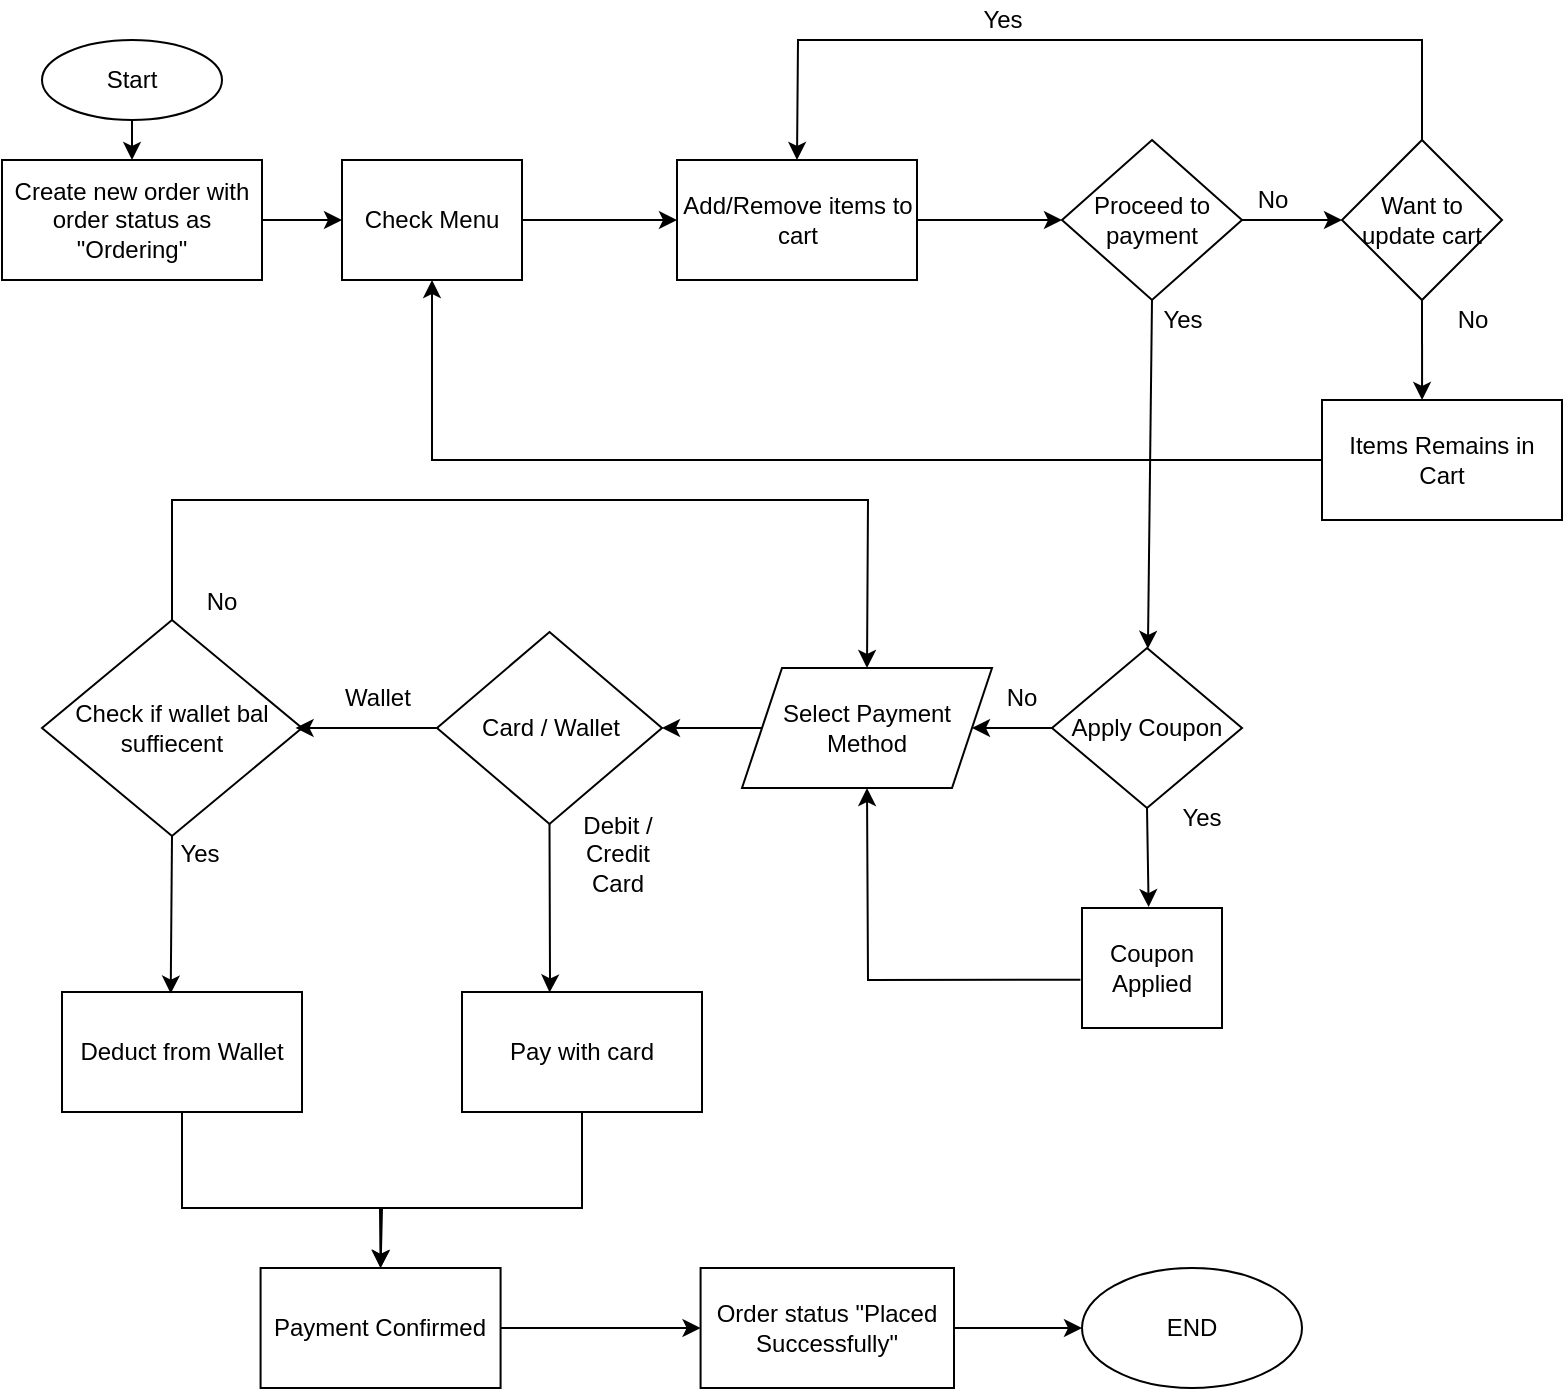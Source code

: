 <mxfile version="17.2.1" type="device"><diagram id="C5RBs43oDa-KdzZeNtuy" name="Page-1"><mxGraphModel dx="946" dy="605" grid="0" gridSize="10" guides="1" tooltips="1" connect="1" arrows="1" fold="1" page="1" pageScale="1" pageWidth="827" pageHeight="1169" math="0" shadow="0"><root><mxCell id="WIyWlLk6GJQsqaUBKTNV-0"/><mxCell id="WIyWlLk6GJQsqaUBKTNV-1" parent="WIyWlLk6GJQsqaUBKTNV-0"/><mxCell id="ncswwKPlATY8n-K0FVhV-0" value="Start" style="ellipse;whiteSpace=wrap;html=1;" parent="WIyWlLk6GJQsqaUBKTNV-1" vertex="1"><mxGeometry x="60" y="50" width="90" height="40" as="geometry"/></mxCell><mxCell id="ncswwKPlATY8n-K0FVhV-1" value="Create new order with order status as &quot;Ordering&quot;" style="rounded=0;whiteSpace=wrap;html=1;" parent="WIyWlLk6GJQsqaUBKTNV-1" vertex="1"><mxGeometry x="40" y="110" width="130" height="60" as="geometry"/></mxCell><mxCell id="ncswwKPlATY8n-K0FVhV-6" value="Check Menu" style="rounded=0;whiteSpace=wrap;html=1;" parent="WIyWlLk6GJQsqaUBKTNV-1" vertex="1"><mxGeometry x="210" y="110" width="90" height="60" as="geometry"/></mxCell><mxCell id="ncswwKPlATY8n-K0FVhV-7" value="Add/Remove items to cart" style="rounded=0;whiteSpace=wrap;html=1;" parent="WIyWlLk6GJQsqaUBKTNV-1" vertex="1"><mxGeometry x="377.5" y="110" width="120" height="60" as="geometry"/></mxCell><mxCell id="ncswwKPlATY8n-K0FVhV-8" value="Proceed to payment" style="rhombus;whiteSpace=wrap;html=1;" parent="WIyWlLk6GJQsqaUBKTNV-1" vertex="1"><mxGeometry x="570" y="100" width="90" height="80" as="geometry"/></mxCell><mxCell id="ncswwKPlATY8n-K0FVhV-9" value="Want to update cart" style="rhombus;whiteSpace=wrap;html=1;" parent="WIyWlLk6GJQsqaUBKTNV-1" vertex="1"><mxGeometry x="710" y="100" width="80" height="80" as="geometry"/></mxCell><mxCell id="ncswwKPlATY8n-K0FVhV-12" value="" style="endArrow=classic;html=1;rounded=0;exitX=0.5;exitY=1;exitDx=0;exitDy=0;entryX=0.5;entryY=0;entryDx=0;entryDy=0;" parent="WIyWlLk6GJQsqaUBKTNV-1" source="ncswwKPlATY8n-K0FVhV-0" target="ncswwKPlATY8n-K0FVhV-1" edge="1"><mxGeometry width="50" height="50" relative="1" as="geometry"><mxPoint x="160" y="100" as="sourcePoint"/><mxPoint x="210" y="50" as="targetPoint"/></mxGeometry></mxCell><mxCell id="ncswwKPlATY8n-K0FVhV-13" value="" style="endArrow=classic;html=1;rounded=0;exitX=1;exitY=0.5;exitDx=0;exitDy=0;entryX=0;entryY=0.5;entryDx=0;entryDy=0;" parent="WIyWlLk6GJQsqaUBKTNV-1" source="ncswwKPlATY8n-K0FVhV-1" target="ncswwKPlATY8n-K0FVhV-6" edge="1"><mxGeometry width="50" height="50" relative="1" as="geometry"><mxPoint x="160" y="240" as="sourcePoint"/><mxPoint x="210" y="190" as="targetPoint"/></mxGeometry></mxCell><mxCell id="ncswwKPlATY8n-K0FVhV-14" value="" style="endArrow=classic;html=1;rounded=0;exitX=1;exitY=0.5;exitDx=0;exitDy=0;entryX=0;entryY=0.5;entryDx=0;entryDy=0;" parent="WIyWlLk6GJQsqaUBKTNV-1" source="ncswwKPlATY8n-K0FVhV-6" target="ncswwKPlATY8n-K0FVhV-7" edge="1"><mxGeometry width="50" height="50" relative="1" as="geometry"><mxPoint x="300" y="240" as="sourcePoint"/><mxPoint x="350" y="190" as="targetPoint"/></mxGeometry></mxCell><mxCell id="ncswwKPlATY8n-K0FVhV-15" value="" style="endArrow=classic;html=1;rounded=0;exitX=1;exitY=0.5;exitDx=0;exitDy=0;entryX=0;entryY=0.5;entryDx=0;entryDy=0;" parent="WIyWlLk6GJQsqaUBKTNV-1" source="ncswwKPlATY8n-K0FVhV-7" target="ncswwKPlATY8n-K0FVhV-8" edge="1"><mxGeometry width="50" height="50" relative="1" as="geometry"><mxPoint x="470" y="240" as="sourcePoint"/><mxPoint x="520" y="190" as="targetPoint"/></mxGeometry></mxCell><mxCell id="ncswwKPlATY8n-K0FVhV-16" value="" style="endArrow=classic;html=1;rounded=0;exitX=1;exitY=0.5;exitDx=0;exitDy=0;" parent="WIyWlLk6GJQsqaUBKTNV-1" source="ncswwKPlATY8n-K0FVhV-8" target="ncswwKPlATY8n-K0FVhV-9" edge="1"><mxGeometry width="50" height="50" relative="1" as="geometry"><mxPoint x="590" y="270" as="sourcePoint"/><mxPoint x="640" y="220" as="targetPoint"/></mxGeometry></mxCell><mxCell id="ncswwKPlATY8n-K0FVhV-17" value="" style="endArrow=classic;html=1;rounded=0;exitX=0.5;exitY=0;exitDx=0;exitDy=0;entryX=0.5;entryY=0;entryDx=0;entryDy=0;" parent="WIyWlLk6GJQsqaUBKTNV-1" source="ncswwKPlATY8n-K0FVhV-9" target="ncswwKPlATY8n-K0FVhV-7" edge="1"><mxGeometry width="50" height="50" relative="1" as="geometry"><mxPoint x="430" y="90" as="sourcePoint"/><mxPoint x="250" y="100" as="targetPoint"/><Array as="points"><mxPoint x="750" y="50"/><mxPoint x="438" y="50"/></Array></mxGeometry></mxCell><mxCell id="ncswwKPlATY8n-K0FVhV-18" value="" style="endArrow=classic;html=1;rounded=0;exitX=0.5;exitY=1;exitDx=0;exitDy=0;" parent="WIyWlLk6GJQsqaUBKTNV-1" source="ncswwKPlATY8n-K0FVhV-8" target="ncswwKPlATY8n-K0FVhV-28" edge="1"><mxGeometry width="50" height="50" relative="1" as="geometry"><mxPoint x="520" y="240" as="sourcePoint"/><mxPoint x="545" y="310" as="targetPoint"/></mxGeometry></mxCell><mxCell id="ncswwKPlATY8n-K0FVhV-20" value="Yes" style="text;html=1;align=center;verticalAlign=middle;resizable=0;points=[];autosize=1;strokeColor=none;fillColor=none;" parent="WIyWlLk6GJQsqaUBKTNV-1" vertex="1"><mxGeometry x="520" y="30" width="40" height="20" as="geometry"/></mxCell><mxCell id="ncswwKPlATY8n-K0FVhV-21" value="Yes" style="text;html=1;align=center;verticalAlign=middle;resizable=0;points=[];autosize=1;strokeColor=none;fillColor=none;" parent="WIyWlLk6GJQsqaUBKTNV-1" vertex="1"><mxGeometry x="610" y="180" width="40" height="20" as="geometry"/></mxCell><mxCell id="ncswwKPlATY8n-K0FVhV-22" value="No" style="text;html=1;align=center;verticalAlign=middle;resizable=0;points=[];autosize=1;strokeColor=none;fillColor=none;" parent="WIyWlLk6GJQsqaUBKTNV-1" vertex="1"><mxGeometry x="760" y="180" width="30" height="20" as="geometry"/></mxCell><mxCell id="ncswwKPlATY8n-K0FVhV-23" value="No" style="text;html=1;align=center;verticalAlign=middle;resizable=0;points=[];autosize=1;strokeColor=none;fillColor=none;" parent="WIyWlLk6GJQsqaUBKTNV-1" vertex="1"><mxGeometry x="660" y="120" width="30" height="20" as="geometry"/></mxCell><mxCell id="ncswwKPlATY8n-K0FVhV-24" value="Items Remains in Cart" style="rounded=0;whiteSpace=wrap;html=1;" parent="WIyWlLk6GJQsqaUBKTNV-1" vertex="1"><mxGeometry x="700" y="230" width="120" height="60" as="geometry"/></mxCell><mxCell id="ncswwKPlATY8n-K0FVhV-25" value="" style="endArrow=classic;html=1;rounded=0;entryX=0.5;entryY=1;entryDx=0;entryDy=0;exitX=0;exitY=0.5;exitDx=0;exitDy=0;" parent="WIyWlLk6GJQsqaUBKTNV-1" source="ncswwKPlATY8n-K0FVhV-24" target="ncswwKPlATY8n-K0FVhV-6" edge="1"><mxGeometry width="50" height="50" relative="1" as="geometry"><mxPoint x="320" y="270" as="sourcePoint"/><mxPoint x="370" y="220" as="targetPoint"/><Array as="points"><mxPoint x="540" y="260"/><mxPoint x="255" y="260"/></Array></mxGeometry></mxCell><mxCell id="ncswwKPlATY8n-K0FVhV-26" value="" style="endArrow=classic;html=1;rounded=0;exitX=0.5;exitY=1;exitDx=0;exitDy=0;entryX=0.417;entryY=0;entryDx=0;entryDy=0;entryPerimeter=0;" parent="WIyWlLk6GJQsqaUBKTNV-1" source="ncswwKPlATY8n-K0FVhV-9" target="ncswwKPlATY8n-K0FVhV-24" edge="1"><mxGeometry width="50" height="50" relative="1" as="geometry"><mxPoint x="430" y="260" as="sourcePoint"/><mxPoint x="480" y="210" as="targetPoint"/></mxGeometry></mxCell><mxCell id="ncswwKPlATY8n-K0FVhV-28" value="Apply Coupon" style="rhombus;whiteSpace=wrap;html=1;" parent="WIyWlLk6GJQsqaUBKTNV-1" vertex="1"><mxGeometry x="565" y="354" width="95" height="80" as="geometry"/></mxCell><mxCell id="ncswwKPlATY8n-K0FVhV-29" value="Select Payment Method" style="shape=parallelogram;perimeter=parallelogramPerimeter;whiteSpace=wrap;html=1;fixedSize=1;" parent="WIyWlLk6GJQsqaUBKTNV-1" vertex="1"><mxGeometry x="410" y="364" width="125" height="60" as="geometry"/></mxCell><mxCell id="ncswwKPlATY8n-K0FVhV-30" value="Coupon Applied" style="rounded=0;whiteSpace=wrap;html=1;" parent="WIyWlLk6GJQsqaUBKTNV-1" vertex="1"><mxGeometry x="580" y="484" width="70" height="60" as="geometry"/></mxCell><mxCell id="ncswwKPlATY8n-K0FVhV-31" value="Card / Wallet" style="rhombus;whiteSpace=wrap;html=1;" parent="WIyWlLk6GJQsqaUBKTNV-1" vertex="1"><mxGeometry x="257.5" y="346" width="112.5" height="96" as="geometry"/></mxCell><mxCell id="ncswwKPlATY8n-K0FVhV-32" value="Check if wallet bal suffiecent" style="rhombus;whiteSpace=wrap;html=1;" parent="WIyWlLk6GJQsqaUBKTNV-1" vertex="1"><mxGeometry x="60" y="340" width="130" height="108" as="geometry"/></mxCell><mxCell id="ncswwKPlATY8n-K0FVhV-34" value="Deduct from Wallet" style="rounded=0;whiteSpace=wrap;html=1;" parent="WIyWlLk6GJQsqaUBKTNV-1" vertex="1"><mxGeometry x="70" y="526" width="120" height="60" as="geometry"/></mxCell><mxCell id="ncswwKPlATY8n-K0FVhV-35" value="Pay with card" style="rounded=0;whiteSpace=wrap;html=1;" parent="WIyWlLk6GJQsqaUBKTNV-1" vertex="1"><mxGeometry x="270" y="526" width="120" height="60" as="geometry"/></mxCell><mxCell id="ncswwKPlATY8n-K0FVhV-37" value="Payment Confirmed" style="rounded=0;whiteSpace=wrap;html=1;" parent="WIyWlLk6GJQsqaUBKTNV-1" vertex="1"><mxGeometry x="169.29" y="664" width="120" height="60" as="geometry"/></mxCell><mxCell id="ncswwKPlATY8n-K0FVhV-38" value="Order status &quot;Placed Successfully&quot;" style="rounded=0;whiteSpace=wrap;html=1;" parent="WIyWlLk6GJQsqaUBKTNV-1" vertex="1"><mxGeometry x="389.29" y="664" width="126.71" height="60" as="geometry"/></mxCell><mxCell id="ncswwKPlATY8n-K0FVhV-39" value="END" style="ellipse;whiteSpace=wrap;html=1;" parent="WIyWlLk6GJQsqaUBKTNV-1" vertex="1"><mxGeometry x="580" y="664" width="110" height="60" as="geometry"/></mxCell><mxCell id="ncswwKPlATY8n-K0FVhV-40" value="" style="endArrow=classic;html=1;rounded=0;entryX=0.453;entryY=0.013;entryDx=0;entryDy=0;entryPerimeter=0;exitX=0.5;exitY=1;exitDx=0;exitDy=0;" parent="WIyWlLk6GJQsqaUBKTNV-1" source="ncswwKPlATY8n-K0FVhV-32" target="ncswwKPlATY8n-K0FVhV-34" edge="1"><mxGeometry width="50" height="50" relative="1" as="geometry"><mxPoint x="120" y="474" as="sourcePoint"/><mxPoint x="160" y="464" as="targetPoint"/></mxGeometry></mxCell><mxCell id="ncswwKPlATY8n-K0FVhV-41" value="" style="endArrow=classic;html=1;rounded=0;exitX=0.5;exitY=1;exitDx=0;exitDy=0;entryX=0.365;entryY=0.004;entryDx=0;entryDy=0;entryPerimeter=0;" parent="WIyWlLk6GJQsqaUBKTNV-1" source="ncswwKPlATY8n-K0FVhV-31" target="ncswwKPlATY8n-K0FVhV-35" edge="1"><mxGeometry width="50" height="50" relative="1" as="geometry"><mxPoint x="220" y="514" as="sourcePoint"/><mxPoint x="320" y="524" as="targetPoint"/><Array as="points"><mxPoint x="314" y="520"/></Array></mxGeometry></mxCell><mxCell id="ncswwKPlATY8n-K0FVhV-42" value="" style="endArrow=classic;html=1;rounded=0;exitX=0.5;exitY=1;exitDx=0;exitDy=0;entryX=0.476;entryY=-0.008;entryDx=0;entryDy=0;entryPerimeter=0;" parent="WIyWlLk6GJQsqaUBKTNV-1" source="ncswwKPlATY8n-K0FVhV-28" target="ncswwKPlATY8n-K0FVhV-30" edge="1"><mxGeometry width="50" height="50" relative="1" as="geometry"><mxPoint x="640" y="466" as="sourcePoint"/><mxPoint x="690" y="416" as="targetPoint"/></mxGeometry></mxCell><mxCell id="ncswwKPlATY8n-K0FVhV-44" value="" style="endArrow=classic;html=1;rounded=0;entryX=0.5;entryY=1;entryDx=0;entryDy=0;exitX=-0.011;exitY=0.598;exitDx=0;exitDy=0;exitPerimeter=0;" parent="WIyWlLk6GJQsqaUBKTNV-1" source="ncswwKPlATY8n-K0FVhV-30" target="ncswwKPlATY8n-K0FVhV-29" edge="1"><mxGeometry width="50" height="50" relative="1" as="geometry"><mxPoint x="470" y="524" as="sourcePoint"/><mxPoint x="520" y="474" as="targetPoint"/><Array as="points"><mxPoint x="473" y="520"/></Array></mxGeometry></mxCell><mxCell id="ncswwKPlATY8n-K0FVhV-46" value="" style="endArrow=classic;html=1;rounded=0;entryX=1;entryY=0.5;entryDx=0;entryDy=0;exitX=0;exitY=0.5;exitDx=0;exitDy=0;" parent="WIyWlLk6GJQsqaUBKTNV-1" source="ncswwKPlATY8n-K0FVhV-29" target="ncswwKPlATY8n-K0FVhV-31" edge="1"><mxGeometry width="50" height="50" relative="1" as="geometry"><mxPoint x="350" y="484" as="sourcePoint"/><mxPoint x="400" y="434" as="targetPoint"/></mxGeometry></mxCell><mxCell id="ncswwKPlATY8n-K0FVhV-49" value="" style="endArrow=classic;html=1;rounded=0;" parent="WIyWlLk6GJQsqaUBKTNV-1" source="ncswwKPlATY8n-K0FVhV-31" edge="1"><mxGeometry width="50" height="50" relative="1" as="geometry"><mxPoint x="186.789" y="444" as="sourcePoint"/><mxPoint x="186.789" y="394" as="targetPoint"/></mxGeometry></mxCell><mxCell id="ncswwKPlATY8n-K0FVhV-50" value="" style="endArrow=classic;html=1;rounded=0;entryX=0;entryY=0.5;entryDx=0;entryDy=0;" parent="WIyWlLk6GJQsqaUBKTNV-1" source="ncswwKPlATY8n-K0FVhV-37" target="ncswwKPlATY8n-K0FVhV-38" edge="1"><mxGeometry width="50" height="50" relative="1" as="geometry"><mxPoint x="289.29" y="744" as="sourcePoint"/><mxPoint x="360.001" y="694" as="targetPoint"/></mxGeometry></mxCell><mxCell id="ncswwKPlATY8n-K0FVhV-51" value="" style="endArrow=classic;html=1;rounded=0;" parent="WIyWlLk6GJQsqaUBKTNV-1" source="ncswwKPlATY8n-K0FVhV-38" edge="1"><mxGeometry width="50" height="50" relative="1" as="geometry"><mxPoint x="509.29" y="744" as="sourcePoint"/><mxPoint x="580.001" y="694" as="targetPoint"/></mxGeometry></mxCell><mxCell id="ncswwKPlATY8n-K0FVhV-52" value="" style="endArrow=classic;html=1;rounded=0;entryX=0.5;entryY=0;entryDx=0;entryDy=0;" parent="WIyWlLk6GJQsqaUBKTNV-1" source="ncswwKPlATY8n-K0FVhV-34" target="ncswwKPlATY8n-K0FVhV-37" edge="1"><mxGeometry width="50" height="50" relative="1" as="geometry"><mxPoint x="130" y="636" as="sourcePoint"/><mxPoint x="130" y="656.711" as="targetPoint"/><Array as="points"><mxPoint x="130" y="634"/><mxPoint x="229" y="634"/></Array></mxGeometry></mxCell><mxCell id="ncswwKPlATY8n-K0FVhV-53" value="" style="endArrow=classic;html=1;rounded=0;entryX=0.5;entryY=0;entryDx=0;entryDy=0;" parent="WIyWlLk6GJQsqaUBKTNV-1" source="ncswwKPlATY8n-K0FVhV-35" target="ncswwKPlATY8n-K0FVhV-37" edge="1"><mxGeometry width="50" height="50" relative="1" as="geometry"><mxPoint x="330" y="636" as="sourcePoint"/><mxPoint x="330" y="656.711" as="targetPoint"/><Array as="points"><mxPoint x="330" y="634"/><mxPoint x="230" y="634"/></Array></mxGeometry></mxCell><mxCell id="ncswwKPlATY8n-K0FVhV-54" value="" style="endArrow=classic;html=1;rounded=0;entryX=1;entryY=0.5;entryDx=0;entryDy=0;" parent="WIyWlLk6GJQsqaUBKTNV-1" source="ncswwKPlATY8n-K0FVhV-28" target="ncswwKPlATY8n-K0FVhV-29" edge="1"><mxGeometry width="50" height="50" relative="1" as="geometry"><mxPoint x="494.289" y="444" as="sourcePoint"/><mxPoint x="530" y="394" as="targetPoint"/></mxGeometry></mxCell><mxCell id="ncswwKPlATY8n-K0FVhV-55" value="No" style="text;html=1;strokeColor=none;fillColor=none;align=center;verticalAlign=middle;whiteSpace=wrap;rounded=0;" parent="WIyWlLk6GJQsqaUBKTNV-1" vertex="1"><mxGeometry x="520" y="364" width="60" height="30" as="geometry"/></mxCell><mxCell id="ncswwKPlATY8n-K0FVhV-57" value="" style="endArrow=classic;html=1;rounded=0;entryX=0.5;entryY=0;entryDx=0;entryDy=0;" parent="WIyWlLk6GJQsqaUBKTNV-1" source="ncswwKPlATY8n-K0FVhV-32" target="ncswwKPlATY8n-K0FVhV-29" edge="1"><mxGeometry width="50" height="50" relative="1" as="geometry"><mxPoint x="125" y="319.289" as="sourcePoint"/><mxPoint x="125" y="269.289" as="targetPoint"/><Array as="points"><mxPoint x="125" y="280"/><mxPoint x="473" y="280"/></Array></mxGeometry></mxCell><mxCell id="ncswwKPlATY8n-K0FVhV-58" value="No" style="text;html=1;strokeColor=none;fillColor=none;align=center;verticalAlign=middle;whiteSpace=wrap;rounded=0;" parent="WIyWlLk6GJQsqaUBKTNV-1" vertex="1"><mxGeometry x="120" y="316" width="60" height="30" as="geometry"/></mxCell><mxCell id="ncswwKPlATY8n-K0FVhV-59" value="Yes" style="text;html=1;strokeColor=none;fillColor=none;align=center;verticalAlign=middle;whiteSpace=wrap;rounded=0;" parent="WIyWlLk6GJQsqaUBKTNV-1" vertex="1"><mxGeometry x="610" y="424" width="60" height="30" as="geometry"/></mxCell><mxCell id="ncswwKPlATY8n-K0FVhV-60" value="Yes" style="text;html=1;strokeColor=none;fillColor=none;align=center;verticalAlign=middle;whiteSpace=wrap;rounded=0;" parent="WIyWlLk6GJQsqaUBKTNV-1" vertex="1"><mxGeometry x="109.29" y="442" width="60" height="30" as="geometry"/></mxCell><mxCell id="ncswwKPlATY8n-K0FVhV-61" value="Wallet" style="text;html=1;strokeColor=none;fillColor=none;align=center;verticalAlign=middle;whiteSpace=wrap;rounded=0;" parent="WIyWlLk6GJQsqaUBKTNV-1" vertex="1"><mxGeometry x="197.5" y="364" width="60" height="30" as="geometry"/></mxCell><mxCell id="ncswwKPlATY8n-K0FVhV-62" value="Debit / Credit Card" style="text;html=1;strokeColor=none;fillColor=none;align=center;verticalAlign=middle;whiteSpace=wrap;rounded=0;" parent="WIyWlLk6GJQsqaUBKTNV-1" vertex="1"><mxGeometry x="317.5" y="442" width="60" height="30" as="geometry"/></mxCell></root></mxGraphModel></diagram></mxfile>